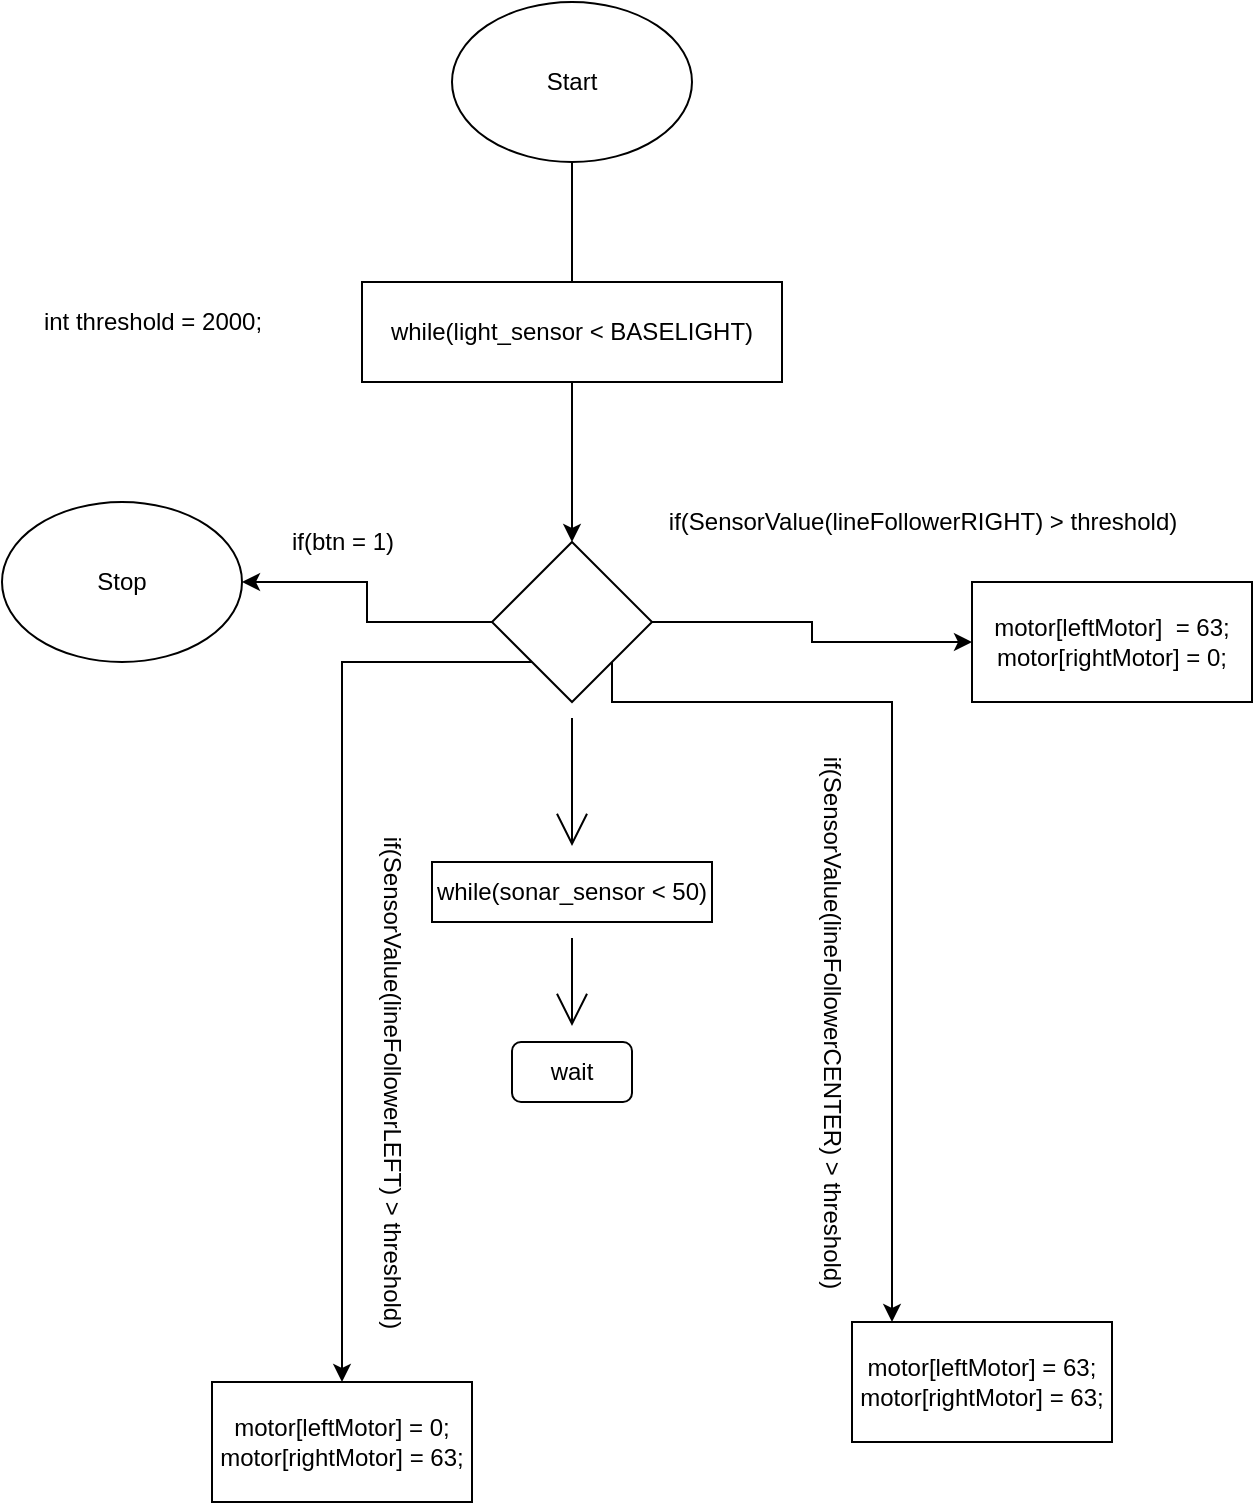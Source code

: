 <mxfile version="15.3.5" type="github">
  <diagram id="0QeddL1r5mFSKa4G-LGD" name="Page-1">
    <mxGraphModel dx="782" dy="436" grid="1" gridSize="10" guides="1" tooltips="1" connect="1" arrows="1" fold="1" page="1" pageScale="1" pageWidth="827" pageHeight="1169" math="0" shadow="0">
      <root>
        <mxCell id="0" />
        <mxCell id="1" parent="0" />
        <mxCell id="IMHdvO0FQ3p-l5Y8LVks-5" value="" style="edgeStyle=orthogonalEdgeStyle;rounded=0;orthogonalLoop=1;jettySize=auto;html=1;startArrow=none;" edge="1" parent="1" source="IMHdvO0FQ3p-l5Y8LVks-21" target="IMHdvO0FQ3p-l5Y8LVks-11">
          <mxGeometry relative="1" as="geometry" />
        </mxCell>
        <mxCell id="IMHdvO0FQ3p-l5Y8LVks-6" value="Start" style="ellipse;whiteSpace=wrap;html=1;" vertex="1" parent="1">
          <mxGeometry x="420" y="10" width="120" height="80" as="geometry" />
        </mxCell>
        <mxCell id="IMHdvO0FQ3p-l5Y8LVks-7" value="" style="edgeStyle=orthogonalEdgeStyle;rounded=0;orthogonalLoop=1;jettySize=auto;html=1;startArrow=none;exitX=0;exitY=0.5;exitDx=0;exitDy=0;entryX=1;entryY=0.5;entryDx=0;entryDy=0;" edge="1" parent="1" source="IMHdvO0FQ3p-l5Y8LVks-11" target="IMHdvO0FQ3p-l5Y8LVks-12">
          <mxGeometry relative="1" as="geometry">
            <mxPoint x="160" y="340" as="targetPoint" />
            <mxPoint x="265" y="340" as="sourcePoint" />
          </mxGeometry>
        </mxCell>
        <mxCell id="IMHdvO0FQ3p-l5Y8LVks-8" value="" style="edgeStyle=orthogonalEdgeStyle;rounded=0;orthogonalLoop=1;jettySize=auto;html=1;exitX=0;exitY=1;exitDx=0;exitDy=0;" edge="1" parent="1" source="IMHdvO0FQ3p-l5Y8LVks-11" target="IMHdvO0FQ3p-l5Y8LVks-14">
          <mxGeometry relative="1" as="geometry" />
        </mxCell>
        <mxCell id="IMHdvO0FQ3p-l5Y8LVks-9" style="edgeStyle=orthogonalEdgeStyle;rounded=0;orthogonalLoop=1;jettySize=auto;html=1;entryX=0;entryY=0.5;entryDx=0;entryDy=0;" edge="1" parent="1" source="IMHdvO0FQ3p-l5Y8LVks-11" target="IMHdvO0FQ3p-l5Y8LVks-15">
          <mxGeometry relative="1" as="geometry" />
        </mxCell>
        <mxCell id="IMHdvO0FQ3p-l5Y8LVks-10" style="edgeStyle=orthogonalEdgeStyle;rounded=0;orthogonalLoop=1;jettySize=auto;html=1;exitX=1;exitY=1;exitDx=0;exitDy=0;" edge="1" parent="1" source="IMHdvO0FQ3p-l5Y8LVks-11">
          <mxGeometry relative="1" as="geometry">
            <mxPoint x="640" y="670" as="targetPoint" />
            <Array as="points">
              <mxPoint x="640" y="360" />
            </Array>
          </mxGeometry>
        </mxCell>
        <mxCell id="IMHdvO0FQ3p-l5Y8LVks-25" value="" style="edgeStyle=none;curved=1;rounded=0;orthogonalLoop=1;jettySize=auto;html=1;endArrow=open;startSize=14;endSize=14;sourcePerimeterSpacing=8;targetPerimeterSpacing=8;" edge="1" parent="1" source="IMHdvO0FQ3p-l5Y8LVks-11" target="IMHdvO0FQ3p-l5Y8LVks-22">
          <mxGeometry relative="1" as="geometry" />
        </mxCell>
        <mxCell id="IMHdvO0FQ3p-l5Y8LVks-11" value="" style="rhombus;whiteSpace=wrap;html=1;" vertex="1" parent="1">
          <mxGeometry x="440" y="280" width="80" height="80" as="geometry" />
        </mxCell>
        <mxCell id="IMHdvO0FQ3p-l5Y8LVks-12" value="Stop" style="ellipse;whiteSpace=wrap;html=1;" vertex="1" parent="1">
          <mxGeometry x="195" y="260" width="120" height="80" as="geometry" />
        </mxCell>
        <mxCell id="IMHdvO0FQ3p-l5Y8LVks-13" value="if(btn = 1)" style="text;html=1;align=center;verticalAlign=middle;resizable=0;points=[];autosize=1;strokeColor=none;fillColor=none;" vertex="1" parent="1">
          <mxGeometry x="330" y="270" width="70" height="20" as="geometry" />
        </mxCell>
        <mxCell id="IMHdvO0FQ3p-l5Y8LVks-14" value="motor[leftMotor] = 0;&#xa;   motor[rightMotor] = 63;" style="whiteSpace=wrap;html=1;" vertex="1" parent="1">
          <mxGeometry x="300" y="700" width="130" height="60" as="geometry" />
        </mxCell>
        <mxCell id="IMHdvO0FQ3p-l5Y8LVks-15" value="&lt;div&gt;motor[leftMotor]&amp;nbsp; = 63;&lt;/div&gt;&lt;div&gt;&lt;span&gt;   &lt;/span&gt;motor[rightMotor] = 0;&lt;/div&gt;" style="whiteSpace=wrap;html=1;" vertex="1" parent="1">
          <mxGeometry x="680" y="300" width="140" height="60" as="geometry" />
        </mxCell>
        <mxCell id="IMHdvO0FQ3p-l5Y8LVks-16" value="motor[leftMotor] = 63;&#xa;   motor[rightMotor] = 63;" style="whiteSpace=wrap;html=1;" vertex="1" parent="1">
          <mxGeometry x="620" y="670" width="130" height="60" as="geometry" />
        </mxCell>
        <mxCell id="IMHdvO0FQ3p-l5Y8LVks-17" value="if(SensorValue(lineFollowerLEFT) &amp;gt; threshold)" style="text;html=1;align=center;verticalAlign=middle;resizable=0;points=[];autosize=1;strokeColor=none;fillColor=none;rotation=90;" vertex="1" parent="1">
          <mxGeometry x="260" y="540" width="260" height="20" as="geometry" />
        </mxCell>
        <mxCell id="IMHdvO0FQ3p-l5Y8LVks-18" value="int threshold = 2000;" style="text;html=1;align=center;verticalAlign=middle;resizable=0;points=[];autosize=1;strokeColor=none;fillColor=none;" vertex="1" parent="1">
          <mxGeometry x="210" y="160" width="120" height="20" as="geometry" />
        </mxCell>
        <mxCell id="IMHdvO0FQ3p-l5Y8LVks-19" value="if(SensorValue(lineFollowerCENTER) &amp;gt; threshold)" style="text;html=1;align=center;verticalAlign=middle;resizable=0;points=[];autosize=1;strokeColor=none;fillColor=none;rotation=90;" vertex="1" parent="1">
          <mxGeometry x="470" y="510" width="280" height="20" as="geometry" />
        </mxCell>
        <mxCell id="IMHdvO0FQ3p-l5Y8LVks-20" value="if(SensorValue(lineFollowerRIGHT) &amp;gt; threshold)" style="text;html=1;align=center;verticalAlign=middle;resizable=0;points=[];autosize=1;strokeColor=none;fillColor=none;" vertex="1" parent="1">
          <mxGeometry x="520" y="260" width="270" height="20" as="geometry" />
        </mxCell>
        <mxCell id="IMHdvO0FQ3p-l5Y8LVks-26" value="" style="edgeStyle=none;curved=1;rounded=0;orthogonalLoop=1;jettySize=auto;html=1;endArrow=open;startSize=14;endSize=14;sourcePerimeterSpacing=8;targetPerimeterSpacing=8;" edge="1" parent="1" source="IMHdvO0FQ3p-l5Y8LVks-22" target="IMHdvO0FQ3p-l5Y8LVks-23">
          <mxGeometry relative="1" as="geometry" />
        </mxCell>
        <mxCell id="IMHdvO0FQ3p-l5Y8LVks-22" value="while(sonar_sensor &amp;lt; 50)" style="whiteSpace=wrap;html=1;" vertex="1" parent="1">
          <mxGeometry x="410" y="440" width="140" height="30" as="geometry" />
        </mxCell>
        <mxCell id="IMHdvO0FQ3p-l5Y8LVks-23" value="wait" style="rounded=1;whiteSpace=wrap;html=1;" vertex="1" parent="1">
          <mxGeometry x="450" y="530" width="60" height="30" as="geometry" />
        </mxCell>
        <mxCell id="IMHdvO0FQ3p-l5Y8LVks-21" value="while(light_sensor &amp;lt; BASELIGHT)" style="whiteSpace=wrap;html=1;" vertex="1" parent="1">
          <mxGeometry x="375" y="150" width="210" height="50" as="geometry" />
        </mxCell>
        <mxCell id="IMHdvO0FQ3p-l5Y8LVks-24" value="" style="edgeStyle=orthogonalEdgeStyle;rounded=0;orthogonalLoop=1;jettySize=auto;html=1;endArrow=none;" edge="1" parent="1" source="IMHdvO0FQ3p-l5Y8LVks-6" target="IMHdvO0FQ3p-l5Y8LVks-21">
          <mxGeometry relative="1" as="geometry">
            <mxPoint x="480" y="90" as="sourcePoint" />
            <mxPoint x="480" y="300" as="targetPoint" />
          </mxGeometry>
        </mxCell>
      </root>
    </mxGraphModel>
  </diagram>
</mxfile>
